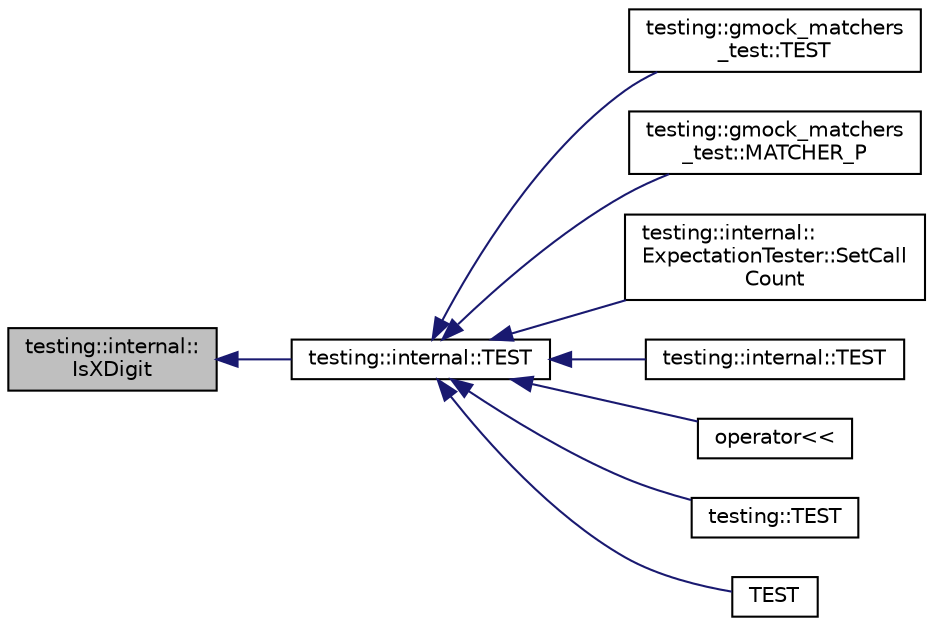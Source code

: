 digraph "testing::internal::IsXDigit"
{
  edge [fontname="Helvetica",fontsize="10",labelfontname="Helvetica",labelfontsize="10"];
  node [fontname="Helvetica",fontsize="10",shape=record];
  rankdir="LR";
  Node1723 [label="testing::internal::\lIsXDigit",height=0.2,width=0.4,color="black", fillcolor="grey75", style="filled", fontcolor="black"];
  Node1723 -> Node1724 [dir="back",color="midnightblue",fontsize="10",style="solid",fontname="Helvetica"];
  Node1724 [label="testing::internal::TEST",height=0.2,width=0.4,color="black", fillcolor="white", style="filled",URL="$d0/da7/namespacetesting_1_1internal.html#a0c1e055c001e4dbb874f00a46c25bb00"];
  Node1724 -> Node1725 [dir="back",color="midnightblue",fontsize="10",style="solid",fontname="Helvetica"];
  Node1725 [label="testing::gmock_matchers\l_test::TEST",height=0.2,width=0.4,color="black", fillcolor="white", style="filled",URL="$d5/de1/namespacetesting_1_1gmock__matchers__test.html#a6786eca17f1fc4d6250470cc21ec79f1"];
  Node1724 -> Node1726 [dir="back",color="midnightblue",fontsize="10",style="solid",fontname="Helvetica"];
  Node1726 [label="testing::gmock_matchers\l_test::MATCHER_P",height=0.2,width=0.4,color="black", fillcolor="white", style="filled",URL="$d5/de1/namespacetesting_1_1gmock__matchers__test.html#a3d3f285bba1766bf9daf840a16e79924"];
  Node1724 -> Node1727 [dir="back",color="midnightblue",fontsize="10",style="solid",fontname="Helvetica"];
  Node1727 [label="testing::internal::\lExpectationTester::SetCall\lCount",height=0.2,width=0.4,color="black", fillcolor="white", style="filled",URL="$db/d6d/classtesting_1_1internal_1_1_expectation_tester.html#af5d762355ef83f414c4b0fc14c8fc943"];
  Node1724 -> Node1728 [dir="back",color="midnightblue",fontsize="10",style="solid",fontname="Helvetica"];
  Node1728 [label="testing::internal::TEST",height=0.2,width=0.4,color="black", fillcolor="white", style="filled",URL="$d0/da7/namespacetesting_1_1internal.html#a8b9aee556f3dec6e67c35830ba55e0bd"];
  Node1724 -> Node1729 [dir="back",color="midnightblue",fontsize="10",style="solid",fontname="Helvetica"];
  Node1729 [label="operator\<\<",height=0.2,width=0.4,color="black", fillcolor="white", style="filled",URL="$df/d01/gtest__unittest_8cc.html#a5f23eac320bc1c1dcd3cec464e31b5c6"];
  Node1724 -> Node1730 [dir="back",color="midnightblue",fontsize="10",style="solid",fontname="Helvetica"];
  Node1730 [label="testing::TEST",height=0.2,width=0.4,color="black", fillcolor="white", style="filled",URL="$d0/d75/namespacetesting.html#a83dfac108c207258287b9f7aa9171e8a"];
  Node1724 -> Node1731 [dir="back",color="midnightblue",fontsize="10",style="solid",fontname="Helvetica"];
  Node1731 [label="TEST",height=0.2,width=0.4,color="black", fillcolor="white", style="filled",URL="$df/d01/gtest__unittest_8cc.html#a9f44af0752c3f08c932e2750905c6d79"];
}
